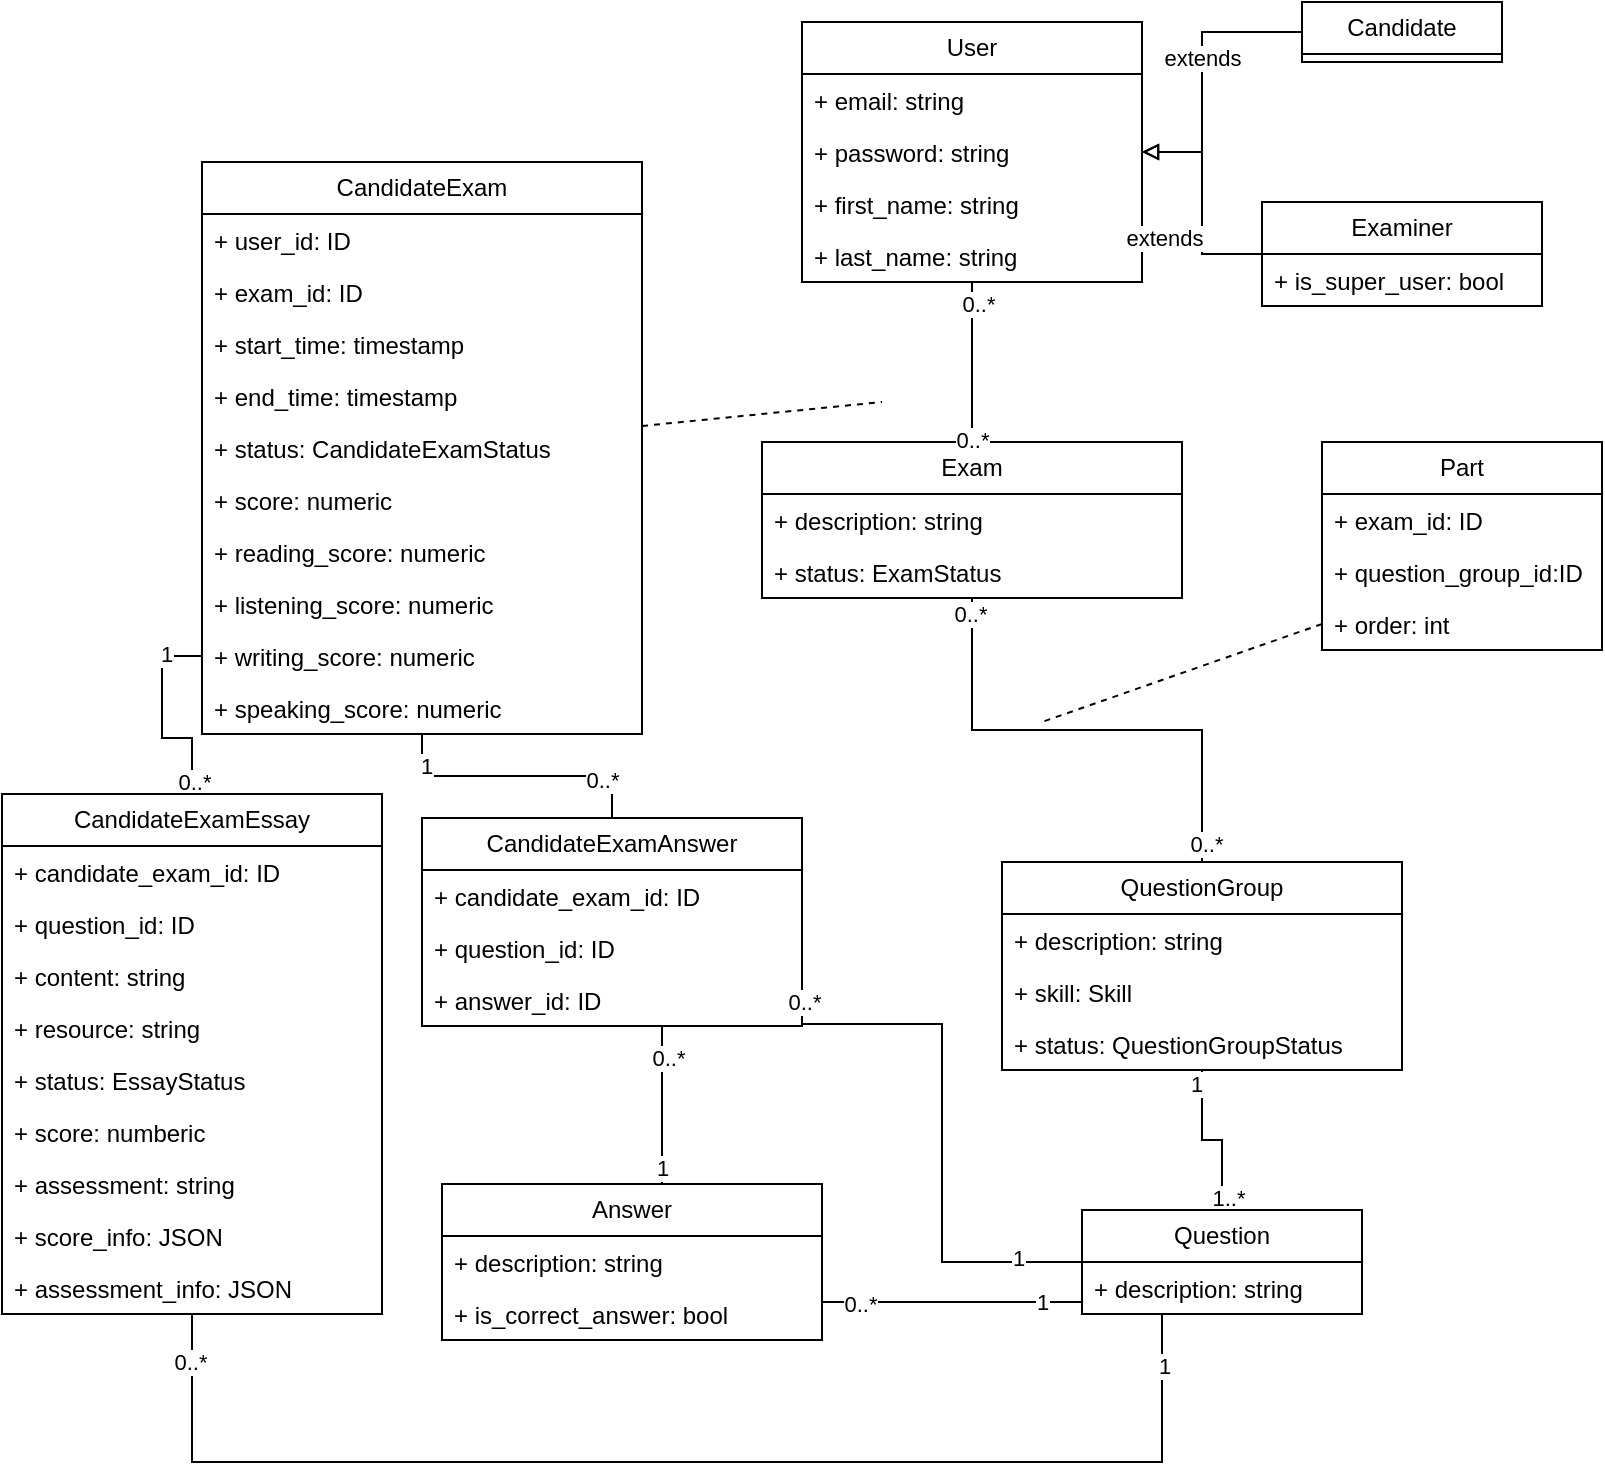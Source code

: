 <mxfile version="25.0.3" pages="2">
  <diagram name="Page-1" id="LFJEHEE6Xy5l-D26EWH6">
    <mxGraphModel dx="1735" dy="1118" grid="1" gridSize="10" guides="1" tooltips="1" connect="1" arrows="1" fold="1" page="1" pageScale="1" pageWidth="850" pageHeight="1100" math="0" shadow="0">
      <root>
        <mxCell id="0" />
        <mxCell id="1" parent="0" />
        <mxCell id="Njwt975BVBg0E3Mc6ZA7-89" value="Exam" style="swimlane;fontStyle=0;childLayout=stackLayout;horizontal=1;startSize=26;fillColor=none;horizontalStack=0;resizeParent=1;resizeParentMax=0;resizeLast=0;collapsible=1;marginBottom=0;whiteSpace=wrap;html=1;" vertex="1" parent="1">
          <mxGeometry x="390" y="230" width="210" height="78" as="geometry" />
        </mxCell>
        <mxCell id="Njwt975BVBg0E3Mc6ZA7-90" value="+ description: string" style="text;strokeColor=none;fillColor=none;align=left;verticalAlign=top;spacingLeft=4;spacingRight=4;overflow=hidden;rotatable=0;points=[[0,0.5],[1,0.5]];portConstraint=eastwest;whiteSpace=wrap;html=1;" vertex="1" parent="Njwt975BVBg0E3Mc6ZA7-89">
          <mxGeometry y="26" width="210" height="26" as="geometry" />
        </mxCell>
        <mxCell id="Njwt975BVBg0E3Mc6ZA7-91" value="+ status: ExamStatus" style="text;strokeColor=none;fillColor=none;align=left;verticalAlign=top;spacingLeft=4;spacingRight=4;overflow=hidden;rotatable=0;points=[[0,0.5],[1,0.5]];portConstraint=eastwest;whiteSpace=wrap;html=1;" vertex="1" parent="Njwt975BVBg0E3Mc6ZA7-89">
          <mxGeometry y="52" width="210" height="26" as="geometry" />
        </mxCell>
        <mxCell id="Njwt975BVBg0E3Mc6ZA7-92" value="User" style="swimlane;fontStyle=0;childLayout=stackLayout;horizontal=1;startSize=26;fillColor=none;horizontalStack=0;resizeParent=1;resizeParentMax=0;resizeLast=0;collapsible=1;marginBottom=0;whiteSpace=wrap;html=1;" vertex="1" parent="1">
          <mxGeometry x="410" y="20" width="170" height="130" as="geometry" />
        </mxCell>
        <mxCell id="Njwt975BVBg0E3Mc6ZA7-93" value="+ email: string" style="text;strokeColor=none;fillColor=none;align=left;verticalAlign=top;spacingLeft=4;spacingRight=4;overflow=hidden;rotatable=0;points=[[0,0.5],[1,0.5]];portConstraint=eastwest;whiteSpace=wrap;html=1;" vertex="1" parent="Njwt975BVBg0E3Mc6ZA7-92">
          <mxGeometry y="26" width="170" height="26" as="geometry" />
        </mxCell>
        <mxCell id="Njwt975BVBg0E3Mc6ZA7-94" value="+ password: string" style="text;strokeColor=none;fillColor=none;align=left;verticalAlign=top;spacingLeft=4;spacingRight=4;overflow=hidden;rotatable=0;points=[[0,0.5],[1,0.5]];portConstraint=eastwest;whiteSpace=wrap;html=1;" vertex="1" parent="Njwt975BVBg0E3Mc6ZA7-92">
          <mxGeometry y="52" width="170" height="26" as="geometry" />
        </mxCell>
        <mxCell id="Njwt975BVBg0E3Mc6ZA7-95" value="+ first_name: string" style="text;strokeColor=none;fillColor=none;align=left;verticalAlign=top;spacingLeft=4;spacingRight=4;overflow=hidden;rotatable=0;points=[[0,0.5],[1,0.5]];portConstraint=eastwest;whiteSpace=wrap;html=1;" vertex="1" parent="Njwt975BVBg0E3Mc6ZA7-92">
          <mxGeometry y="78" width="170" height="26" as="geometry" />
        </mxCell>
        <mxCell id="Njwt975BVBg0E3Mc6ZA7-96" value="+ last_name: string" style="text;strokeColor=none;fillColor=none;align=left;verticalAlign=top;spacingLeft=4;spacingRight=4;overflow=hidden;rotatable=0;points=[[0,0.5],[1,0.5]];portConstraint=eastwest;whiteSpace=wrap;html=1;" vertex="1" parent="Njwt975BVBg0E3Mc6ZA7-92">
          <mxGeometry y="104" width="170" height="26" as="geometry" />
        </mxCell>
        <mxCell id="Njwt975BVBg0E3Mc6ZA7-97" style="edgeStyle=orthogonalEdgeStyle;rounded=0;orthogonalLoop=1;jettySize=auto;html=1;endArrow=block;endFill=0;" edge="1" parent="1" source="Njwt975BVBg0E3Mc6ZA7-99" target="Njwt975BVBg0E3Mc6ZA7-92">
          <mxGeometry relative="1" as="geometry">
            <Array as="points">
              <mxPoint x="610" y="25" />
              <mxPoint x="610" y="85" />
            </Array>
          </mxGeometry>
        </mxCell>
        <mxCell id="Njwt975BVBg0E3Mc6ZA7-98" value="extends" style="edgeLabel;html=1;align=center;verticalAlign=middle;resizable=0;points=[];" vertex="1" connectable="0" parent="Njwt975BVBg0E3Mc6ZA7-97">
          <mxGeometry x="-0.097" relative="1" as="geometry">
            <mxPoint as="offset" />
          </mxGeometry>
        </mxCell>
        <mxCell id="Njwt975BVBg0E3Mc6ZA7-99" value="Candidate" style="swimlane;fontStyle=0;childLayout=stackLayout;horizontal=1;startSize=26;fillColor=none;horizontalStack=0;resizeParent=1;resizeParentMax=0;resizeLast=0;collapsible=1;marginBottom=0;whiteSpace=wrap;html=1;" vertex="1" collapsed="1" parent="1">
          <mxGeometry x="660" y="10" width="100" height="30" as="geometry">
            <mxRectangle x="-50" y="760" width="140" height="52" as="alternateBounds" />
          </mxGeometry>
        </mxCell>
        <mxCell id="Njwt975BVBg0E3Mc6ZA7-100" style="rounded=0;orthogonalLoop=1;jettySize=auto;html=1;endArrow=block;endFill=0;edgeStyle=orthogonalEdgeStyle;" edge="1" parent="1" source="Njwt975BVBg0E3Mc6ZA7-102" target="Njwt975BVBg0E3Mc6ZA7-92">
          <mxGeometry relative="1" as="geometry" />
        </mxCell>
        <mxCell id="Njwt975BVBg0E3Mc6ZA7-101" value="extends" style="edgeLabel;html=1;align=center;verticalAlign=middle;resizable=0;points=[];" vertex="1" connectable="0" parent="Njwt975BVBg0E3Mc6ZA7-100">
          <mxGeometry x="-0.304" y="4" relative="1" as="geometry">
            <mxPoint x="-15" as="offset" />
          </mxGeometry>
        </mxCell>
        <mxCell id="Njwt975BVBg0E3Mc6ZA7-102" value="Examiner" style="swimlane;fontStyle=0;childLayout=stackLayout;horizontal=1;startSize=26;fillColor=none;horizontalStack=0;resizeParent=1;resizeParentMax=0;resizeLast=0;collapsible=1;marginBottom=0;whiteSpace=wrap;html=1;" vertex="1" parent="1">
          <mxGeometry x="640" y="110" width="140" height="52" as="geometry" />
        </mxCell>
        <mxCell id="Njwt975BVBg0E3Mc6ZA7-103" value="+ is_super_user: bool" style="text;strokeColor=none;fillColor=none;align=left;verticalAlign=top;spacingLeft=4;spacingRight=4;overflow=hidden;rotatable=0;points=[[0,0.5],[1,0.5]];portConstraint=eastwest;whiteSpace=wrap;html=1;" vertex="1" parent="Njwt975BVBg0E3Mc6ZA7-102">
          <mxGeometry y="26" width="140" height="26" as="geometry" />
        </mxCell>
        <mxCell id="Njwt975BVBg0E3Mc6ZA7-104" value="" style="rounded=0;orthogonalLoop=1;jettySize=auto;html=1;dashed=1;endArrow=none;endFill=0;" edge="1" parent="1" source="Njwt975BVBg0E3Mc6ZA7-105">
          <mxGeometry relative="1" as="geometry">
            <mxPoint x="450" y="210" as="targetPoint" />
          </mxGeometry>
        </mxCell>
        <mxCell id="Njwt975BVBg0E3Mc6ZA7-105" value="CandidateExam" style="swimlane;fontStyle=0;childLayout=stackLayout;horizontal=1;startSize=26;fillColor=none;horizontalStack=0;resizeParent=1;resizeParentMax=0;resizeLast=0;collapsible=1;marginBottom=0;whiteSpace=wrap;html=1;" vertex="1" parent="1">
          <mxGeometry x="110" y="90" width="220" height="286" as="geometry" />
        </mxCell>
        <mxCell id="Njwt975BVBg0E3Mc6ZA7-106" value="+ user_id: ID" style="text;strokeColor=none;fillColor=none;align=left;verticalAlign=top;spacingLeft=4;spacingRight=4;overflow=hidden;rotatable=0;points=[[0,0.5],[1,0.5]];portConstraint=eastwest;whiteSpace=wrap;html=1;" vertex="1" parent="Njwt975BVBg0E3Mc6ZA7-105">
          <mxGeometry y="26" width="220" height="26" as="geometry" />
        </mxCell>
        <mxCell id="Njwt975BVBg0E3Mc6ZA7-107" value="+ exam_id: ID" style="text;strokeColor=none;fillColor=none;align=left;verticalAlign=top;spacingLeft=4;spacingRight=4;overflow=hidden;rotatable=0;points=[[0,0.5],[1,0.5]];portConstraint=eastwest;whiteSpace=wrap;html=1;" vertex="1" parent="Njwt975BVBg0E3Mc6ZA7-105">
          <mxGeometry y="52" width="220" height="26" as="geometry" />
        </mxCell>
        <mxCell id="Njwt975BVBg0E3Mc6ZA7-108" value="+ start_time: timestamp" style="text;strokeColor=none;fillColor=none;align=left;verticalAlign=top;spacingLeft=4;spacingRight=4;overflow=hidden;rotatable=0;points=[[0,0.5],[1,0.5]];portConstraint=eastwest;whiteSpace=wrap;html=1;" vertex="1" parent="Njwt975BVBg0E3Mc6ZA7-105">
          <mxGeometry y="78" width="220" height="26" as="geometry" />
        </mxCell>
        <mxCell id="Njwt975BVBg0E3Mc6ZA7-109" value="+ end_time: timestamp" style="text;strokeColor=none;fillColor=none;align=left;verticalAlign=top;spacingLeft=4;spacingRight=4;overflow=hidden;rotatable=0;points=[[0,0.5],[1,0.5]];portConstraint=eastwest;whiteSpace=wrap;html=1;" vertex="1" parent="Njwt975BVBg0E3Mc6ZA7-105">
          <mxGeometry y="104" width="220" height="26" as="geometry" />
        </mxCell>
        <mxCell id="Njwt975BVBg0E3Mc6ZA7-110" value="+ status: CandidateExamStatus" style="text;strokeColor=none;fillColor=none;align=left;verticalAlign=top;spacingLeft=4;spacingRight=4;overflow=hidden;rotatable=0;points=[[0,0.5],[1,0.5]];portConstraint=eastwest;whiteSpace=wrap;html=1;" vertex="1" parent="Njwt975BVBg0E3Mc6ZA7-105">
          <mxGeometry y="130" width="220" height="26" as="geometry" />
        </mxCell>
        <mxCell id="Njwt975BVBg0E3Mc6ZA7-111" value="+ score: numeric" style="text;strokeColor=none;fillColor=none;align=left;verticalAlign=top;spacingLeft=4;spacingRight=4;overflow=hidden;rotatable=0;points=[[0,0.5],[1,0.5]];portConstraint=eastwest;whiteSpace=wrap;html=1;" vertex="1" parent="Njwt975BVBg0E3Mc6ZA7-105">
          <mxGeometry y="156" width="220" height="26" as="geometry" />
        </mxCell>
        <mxCell id="Njwt975BVBg0E3Mc6ZA7-112" value="+ reading_score: numeric" style="text;strokeColor=none;fillColor=none;align=left;verticalAlign=top;spacingLeft=4;spacingRight=4;overflow=hidden;rotatable=0;points=[[0,0.5],[1,0.5]];portConstraint=eastwest;whiteSpace=wrap;html=1;" vertex="1" parent="Njwt975BVBg0E3Mc6ZA7-105">
          <mxGeometry y="182" width="220" height="26" as="geometry" />
        </mxCell>
        <mxCell id="Njwt975BVBg0E3Mc6ZA7-113" value="+ listening_score: numeric" style="text;strokeColor=none;fillColor=none;align=left;verticalAlign=top;spacingLeft=4;spacingRight=4;overflow=hidden;rotatable=0;points=[[0,0.5],[1,0.5]];portConstraint=eastwest;whiteSpace=wrap;html=1;" vertex="1" parent="Njwt975BVBg0E3Mc6ZA7-105">
          <mxGeometry y="208" width="220" height="26" as="geometry" />
        </mxCell>
        <mxCell id="Njwt975BVBg0E3Mc6ZA7-114" value="+ writing_score: numeric" style="text;strokeColor=none;fillColor=none;align=left;verticalAlign=top;spacingLeft=4;spacingRight=4;overflow=hidden;rotatable=0;points=[[0,0.5],[1,0.5]];portConstraint=eastwest;whiteSpace=wrap;html=1;" vertex="1" parent="Njwt975BVBg0E3Mc6ZA7-105">
          <mxGeometry y="234" width="220" height="26" as="geometry" />
        </mxCell>
        <mxCell id="Njwt975BVBg0E3Mc6ZA7-115" value="+ speaking_score: numeric" style="text;strokeColor=none;fillColor=none;align=left;verticalAlign=top;spacingLeft=4;spacingRight=4;overflow=hidden;rotatable=0;points=[[0,0.5],[1,0.5]];portConstraint=eastwest;whiteSpace=wrap;html=1;" vertex="1" parent="Njwt975BVBg0E3Mc6ZA7-105">
          <mxGeometry y="260" width="220" height="26" as="geometry" />
        </mxCell>
        <mxCell id="Njwt975BVBg0E3Mc6ZA7-116" value="Part" style="swimlane;fontStyle=0;childLayout=stackLayout;horizontal=1;startSize=26;fillColor=none;horizontalStack=0;resizeParent=1;resizeParentMax=0;resizeLast=0;collapsible=1;marginBottom=0;whiteSpace=wrap;html=1;" vertex="1" parent="1">
          <mxGeometry x="670" y="230" width="140" height="104" as="geometry" />
        </mxCell>
        <mxCell id="Njwt975BVBg0E3Mc6ZA7-117" value="+ exam_id: ID" style="text;strokeColor=none;fillColor=none;align=left;verticalAlign=top;spacingLeft=4;spacingRight=4;overflow=hidden;rotatable=0;points=[[0,0.5],[1,0.5]];portConstraint=eastwest;whiteSpace=wrap;html=1;" vertex="1" parent="Njwt975BVBg0E3Mc6ZA7-116">
          <mxGeometry y="26" width="140" height="26" as="geometry" />
        </mxCell>
        <mxCell id="Njwt975BVBg0E3Mc6ZA7-118" value="+ question_group_id:ID" style="text;strokeColor=none;fillColor=none;align=left;verticalAlign=top;spacingLeft=4;spacingRight=4;overflow=hidden;rotatable=0;points=[[0,0.5],[1,0.5]];portConstraint=eastwest;whiteSpace=wrap;html=1;" vertex="1" parent="Njwt975BVBg0E3Mc6ZA7-116">
          <mxGeometry y="52" width="140" height="26" as="geometry" />
        </mxCell>
        <mxCell id="Njwt975BVBg0E3Mc6ZA7-119" style="rounded=0;orthogonalLoop=1;jettySize=auto;html=1;exitX=0;exitY=0.5;exitDx=0;exitDy=0;endArrow=none;endFill=0;dashed=1;" edge="1" parent="Njwt975BVBg0E3Mc6ZA7-116" source="Njwt975BVBg0E3Mc6ZA7-120">
          <mxGeometry relative="1" as="geometry">
            <mxPoint x="-140" y="140" as="targetPoint" />
          </mxGeometry>
        </mxCell>
        <mxCell id="Njwt975BVBg0E3Mc6ZA7-120" value="+ order: int" style="text;strokeColor=none;fillColor=none;align=left;verticalAlign=top;spacingLeft=4;spacingRight=4;overflow=hidden;rotatable=0;points=[[0,0.5],[1,0.5]];portConstraint=eastwest;whiteSpace=wrap;html=1;" vertex="1" parent="Njwt975BVBg0E3Mc6ZA7-116">
          <mxGeometry y="78" width="140" height="26" as="geometry" />
        </mxCell>
        <mxCell id="Njwt975BVBg0E3Mc6ZA7-121" style="edgeStyle=orthogonalEdgeStyle;rounded=0;orthogonalLoop=1;jettySize=auto;html=1;exitX=0.5;exitY=0;exitDx=0;exitDy=0;endArrow=none;endFill=0;" edge="1" parent="1" source="Njwt975BVBg0E3Mc6ZA7-124" target="Njwt975BVBg0E3Mc6ZA7-89">
          <mxGeometry relative="1" as="geometry" />
        </mxCell>
        <mxCell id="Njwt975BVBg0E3Mc6ZA7-122" value="0..*" style="edgeLabel;html=1;align=center;verticalAlign=middle;resizable=0;points=[];" vertex="1" connectable="0" parent="Njwt975BVBg0E3Mc6ZA7-121">
          <mxGeometry x="0.935" y="1" relative="1" as="geometry">
            <mxPoint as="offset" />
          </mxGeometry>
        </mxCell>
        <mxCell id="Njwt975BVBg0E3Mc6ZA7-123" value="0..*" style="edgeLabel;html=1;align=center;verticalAlign=middle;resizable=0;points=[];" vertex="1" connectable="0" parent="Njwt975BVBg0E3Mc6ZA7-121">
          <mxGeometry x="-0.923" y="-2" relative="1" as="geometry">
            <mxPoint as="offset" />
          </mxGeometry>
        </mxCell>
        <mxCell id="Njwt975BVBg0E3Mc6ZA7-124" value="QuestionGroup" style="swimlane;fontStyle=0;childLayout=stackLayout;horizontal=1;startSize=26;fillColor=none;horizontalStack=0;resizeParent=1;resizeParentMax=0;resizeLast=0;collapsible=1;marginBottom=0;whiteSpace=wrap;html=1;" vertex="1" parent="1">
          <mxGeometry x="510" y="440" width="200" height="104" as="geometry" />
        </mxCell>
        <mxCell id="Njwt975BVBg0E3Mc6ZA7-125" value="+ description: string" style="text;strokeColor=none;fillColor=none;align=left;verticalAlign=top;spacingLeft=4;spacingRight=4;overflow=hidden;rotatable=0;points=[[0,0.5],[1,0.5]];portConstraint=eastwest;whiteSpace=wrap;html=1;" vertex="1" parent="Njwt975BVBg0E3Mc6ZA7-124">
          <mxGeometry y="26" width="200" height="26" as="geometry" />
        </mxCell>
        <mxCell id="Njwt975BVBg0E3Mc6ZA7-126" value="+ skill: Skill" style="text;strokeColor=none;fillColor=none;align=left;verticalAlign=top;spacingLeft=4;spacingRight=4;overflow=hidden;rotatable=0;points=[[0,0.5],[1,0.5]];portConstraint=eastwest;whiteSpace=wrap;html=1;" vertex="1" parent="Njwt975BVBg0E3Mc6ZA7-124">
          <mxGeometry y="52" width="200" height="26" as="geometry" />
        </mxCell>
        <mxCell id="Njwt975BVBg0E3Mc6ZA7-127" value="+ status: QuestionGroupStatus" style="text;strokeColor=none;fillColor=none;align=left;verticalAlign=top;spacingLeft=4;spacingRight=4;overflow=hidden;rotatable=0;points=[[0,0.5],[1,0.5]];portConstraint=eastwest;whiteSpace=wrap;html=1;" vertex="1" parent="Njwt975BVBg0E3Mc6ZA7-124">
          <mxGeometry y="78" width="200" height="26" as="geometry" />
        </mxCell>
        <mxCell id="Njwt975BVBg0E3Mc6ZA7-128" style="edgeStyle=orthogonalEdgeStyle;rounded=0;orthogonalLoop=1;jettySize=auto;html=1;exitX=0.5;exitY=0;exitDx=0;exitDy=0;endArrow=none;endFill=0;" edge="1" parent="1" source="Njwt975BVBg0E3Mc6ZA7-131" target="Njwt975BVBg0E3Mc6ZA7-124">
          <mxGeometry relative="1" as="geometry" />
        </mxCell>
        <mxCell id="Njwt975BVBg0E3Mc6ZA7-129" value="1" style="edgeLabel;html=1;align=center;verticalAlign=middle;resizable=0;points=[];" vertex="1" connectable="0" parent="Njwt975BVBg0E3Mc6ZA7-128">
          <mxGeometry x="0.831" y="2" relative="1" as="geometry">
            <mxPoint x="-1" as="offset" />
          </mxGeometry>
        </mxCell>
        <mxCell id="Njwt975BVBg0E3Mc6ZA7-130" value="1..*" style="edgeLabel;html=1;align=center;verticalAlign=middle;resizable=0;points=[];" vertex="1" connectable="0" parent="Njwt975BVBg0E3Mc6ZA7-128">
          <mxGeometry x="-0.835" y="-3" relative="1" as="geometry">
            <mxPoint as="offset" />
          </mxGeometry>
        </mxCell>
        <mxCell id="Njwt975BVBg0E3Mc6ZA7-131" value="Question" style="swimlane;fontStyle=0;childLayout=stackLayout;horizontal=1;startSize=26;fillColor=none;horizontalStack=0;resizeParent=1;resizeParentMax=0;resizeLast=0;collapsible=1;marginBottom=0;whiteSpace=wrap;html=1;" vertex="1" parent="1">
          <mxGeometry x="550" y="614" width="140" height="52" as="geometry" />
        </mxCell>
        <mxCell id="Njwt975BVBg0E3Mc6ZA7-132" value="+ description: string" style="text;strokeColor=none;fillColor=none;align=left;verticalAlign=top;spacingLeft=4;spacingRight=4;overflow=hidden;rotatable=0;points=[[0,0.5],[1,0.5]];portConstraint=eastwest;whiteSpace=wrap;html=1;" vertex="1" parent="Njwt975BVBg0E3Mc6ZA7-131">
          <mxGeometry y="26" width="140" height="26" as="geometry" />
        </mxCell>
        <mxCell id="Njwt975BVBg0E3Mc6ZA7-133" style="edgeStyle=orthogonalEdgeStyle;rounded=0;orthogonalLoop=1;jettySize=auto;html=1;endArrow=none;endFill=0;" edge="1" parent="1" source="Njwt975BVBg0E3Mc6ZA7-136" target="Njwt975BVBg0E3Mc6ZA7-131">
          <mxGeometry relative="1" as="geometry">
            <Array as="points">
              <mxPoint x="480" y="660" />
              <mxPoint x="480" y="660" />
            </Array>
          </mxGeometry>
        </mxCell>
        <mxCell id="Njwt975BVBg0E3Mc6ZA7-134" value="1" style="edgeLabel;html=1;align=center;verticalAlign=middle;resizable=0;points=[];" vertex="1" connectable="0" parent="Njwt975BVBg0E3Mc6ZA7-133">
          <mxGeometry x="0.686" relative="1" as="geometry">
            <mxPoint as="offset" />
          </mxGeometry>
        </mxCell>
        <mxCell id="Njwt975BVBg0E3Mc6ZA7-135" value="0..*" style="edgeLabel;html=1;align=center;verticalAlign=middle;resizable=0;points=[];" vertex="1" connectable="0" parent="Njwt975BVBg0E3Mc6ZA7-133">
          <mxGeometry x="-0.714" y="-1" relative="1" as="geometry">
            <mxPoint as="offset" />
          </mxGeometry>
        </mxCell>
        <mxCell id="Njwt975BVBg0E3Mc6ZA7-136" value="Answer" style="swimlane;fontStyle=0;childLayout=stackLayout;horizontal=1;startSize=26;fillColor=none;horizontalStack=0;resizeParent=1;resizeParentMax=0;resizeLast=0;collapsible=1;marginBottom=0;whiteSpace=wrap;html=1;" vertex="1" parent="1">
          <mxGeometry x="230" y="601" width="190" height="78" as="geometry" />
        </mxCell>
        <mxCell id="Njwt975BVBg0E3Mc6ZA7-137" value="+ description: string" style="text;strokeColor=none;fillColor=none;align=left;verticalAlign=top;spacingLeft=4;spacingRight=4;overflow=hidden;rotatable=0;points=[[0,0.5],[1,0.5]];portConstraint=eastwest;whiteSpace=wrap;html=1;" vertex="1" parent="Njwt975BVBg0E3Mc6ZA7-136">
          <mxGeometry y="26" width="190" height="26" as="geometry" />
        </mxCell>
        <mxCell id="Njwt975BVBg0E3Mc6ZA7-138" value="+ is_correct_answer: bool" style="text;strokeColor=none;fillColor=none;align=left;verticalAlign=top;spacingLeft=4;spacingRight=4;overflow=hidden;rotatable=0;points=[[0,0.5],[1,0.5]];portConstraint=eastwest;whiteSpace=wrap;html=1;" vertex="1" parent="Njwt975BVBg0E3Mc6ZA7-136">
          <mxGeometry y="52" width="190" height="26" as="geometry" />
        </mxCell>
        <mxCell id="Njwt975BVBg0E3Mc6ZA7-141" style="edgeStyle=orthogonalEdgeStyle;rounded=0;orthogonalLoop=1;jettySize=auto;html=1;endArrow=none;endFill=0;" edge="1" parent="1" source="Njwt975BVBg0E3Mc6ZA7-92" target="Njwt975BVBg0E3Mc6ZA7-89">
          <mxGeometry relative="1" as="geometry" />
        </mxCell>
        <mxCell id="Njwt975BVBg0E3Mc6ZA7-142" value="0..*" style="edgeLabel;html=1;align=center;verticalAlign=middle;resizable=0;points=[];" vertex="1" connectable="0" parent="Njwt975BVBg0E3Mc6ZA7-141">
          <mxGeometry x="-0.917" y="3" relative="1" as="geometry">
            <mxPoint y="7" as="offset" />
          </mxGeometry>
        </mxCell>
        <mxCell id="Njwt975BVBg0E3Mc6ZA7-143" value="0..*" style="edgeLabel;html=1;align=center;verticalAlign=middle;resizable=0;points=[];" vertex="1" connectable="0" parent="Njwt975BVBg0E3Mc6ZA7-141">
          <mxGeometry x="0.962" relative="1" as="geometry">
            <mxPoint as="offset" />
          </mxGeometry>
        </mxCell>
        <mxCell id="Njwt975BVBg0E3Mc6ZA7-144" style="edgeStyle=orthogonalEdgeStyle;rounded=0;orthogonalLoop=1;jettySize=auto;html=1;exitX=0.5;exitY=0;exitDx=0;exitDy=0;endArrow=none;endFill=0;" edge="1" parent="1" source="Njwt975BVBg0E3Mc6ZA7-147" target="Njwt975BVBg0E3Mc6ZA7-105">
          <mxGeometry relative="1" as="geometry">
            <mxPoint x="430" y="510" as="targetPoint" />
          </mxGeometry>
        </mxCell>
        <mxCell id="Njwt975BVBg0E3Mc6ZA7-145" value="1" style="edgeLabel;html=1;align=center;verticalAlign=middle;resizable=0;points=[];" vertex="1" connectable="0" parent="Njwt975BVBg0E3Mc6ZA7-144">
          <mxGeometry x="0.668" y="-5" relative="1" as="geometry">
            <mxPoint as="offset" />
          </mxGeometry>
        </mxCell>
        <mxCell id="Njwt975BVBg0E3Mc6ZA7-146" value="0..*" style="edgeLabel;html=1;align=center;verticalAlign=middle;resizable=0;points=[];" vertex="1" connectable="0" parent="Njwt975BVBg0E3Mc6ZA7-144">
          <mxGeometry x="-0.614" y="2" relative="1" as="geometry">
            <mxPoint as="offset" />
          </mxGeometry>
        </mxCell>
        <mxCell id="Njwt975BVBg0E3Mc6ZA7-147" value="CandidateExamAnswer" style="swimlane;fontStyle=0;childLayout=stackLayout;horizontal=1;startSize=26;fillColor=none;horizontalStack=0;resizeParent=1;resizeParentMax=0;resizeLast=0;collapsible=1;marginBottom=0;whiteSpace=wrap;html=1;" vertex="1" parent="1">
          <mxGeometry x="220" y="418" width="190" height="104" as="geometry" />
        </mxCell>
        <mxCell id="Njwt975BVBg0E3Mc6ZA7-148" value="+ candidate_exam_id: ID" style="text;strokeColor=none;fillColor=none;align=left;verticalAlign=top;spacingLeft=4;spacingRight=4;overflow=hidden;rotatable=0;points=[[0,0.5],[1,0.5]];portConstraint=eastwest;whiteSpace=wrap;html=1;" vertex="1" parent="Njwt975BVBg0E3Mc6ZA7-147">
          <mxGeometry y="26" width="190" height="26" as="geometry" />
        </mxCell>
        <mxCell id="Njwt975BVBg0E3Mc6ZA7-149" value="+ question_id: ID" style="text;strokeColor=none;fillColor=none;align=left;verticalAlign=top;spacingLeft=4;spacingRight=4;overflow=hidden;rotatable=0;points=[[0,0.5],[1,0.5]];portConstraint=eastwest;whiteSpace=wrap;html=1;" vertex="1" parent="Njwt975BVBg0E3Mc6ZA7-147">
          <mxGeometry y="52" width="190" height="26" as="geometry" />
        </mxCell>
        <mxCell id="Njwt975BVBg0E3Mc6ZA7-150" value="+ answer_id: ID" style="text;strokeColor=none;fillColor=none;align=left;verticalAlign=top;spacingLeft=4;spacingRight=4;overflow=hidden;rotatable=0;points=[[0,0.5],[1,0.5]];portConstraint=eastwest;whiteSpace=wrap;html=1;" vertex="1" parent="Njwt975BVBg0E3Mc6ZA7-147">
          <mxGeometry y="78" width="190" height="26" as="geometry" />
        </mxCell>
        <mxCell id="Njwt975BVBg0E3Mc6ZA7-151" style="edgeStyle=orthogonalEdgeStyle;rounded=0;orthogonalLoop=1;jettySize=auto;html=1;exitX=1;exitY=0.5;exitDx=0;exitDy=0;endArrow=none;endFill=0;" edge="1" parent="1" source="Njwt975BVBg0E3Mc6ZA7-149" target="Njwt975BVBg0E3Mc6ZA7-131">
          <mxGeometry relative="1" as="geometry">
            <Array as="points">
              <mxPoint x="480" y="521" />
            </Array>
          </mxGeometry>
        </mxCell>
        <mxCell id="Njwt975BVBg0E3Mc6ZA7-152" value="1" style="edgeLabel;html=1;align=center;verticalAlign=middle;resizable=0;points=[];" vertex="1" connectable="0" parent="Njwt975BVBg0E3Mc6ZA7-151">
          <mxGeometry x="0.784" y="2" relative="1" as="geometry">
            <mxPoint as="offset" />
          </mxGeometry>
        </mxCell>
        <mxCell id="Njwt975BVBg0E3Mc6ZA7-153" value="0..*" style="edgeLabel;html=1;align=center;verticalAlign=middle;resizable=0;points=[];" vertex="1" connectable="0" parent="Njwt975BVBg0E3Mc6ZA7-151">
          <mxGeometry x="-0.82" y="1" relative="1" as="geometry">
            <mxPoint as="offset" />
          </mxGeometry>
        </mxCell>
        <mxCell id="Njwt975BVBg0E3Mc6ZA7-154" style="edgeStyle=orthogonalEdgeStyle;rounded=0;orthogonalLoop=1;jettySize=auto;html=1;endArrow=none;endFill=0;" edge="1" parent="1" source="Njwt975BVBg0E3Mc6ZA7-147" target="Njwt975BVBg0E3Mc6ZA7-136">
          <mxGeometry relative="1" as="geometry">
            <Array as="points">
              <mxPoint x="340" y="570" />
              <mxPoint x="340" y="570" />
            </Array>
          </mxGeometry>
        </mxCell>
        <mxCell id="Njwt975BVBg0E3Mc6ZA7-155" value="0..*" style="edgeLabel;html=1;align=center;verticalAlign=middle;resizable=0;points=[];" vertex="1" connectable="0" parent="Njwt975BVBg0E3Mc6ZA7-154">
          <mxGeometry x="-0.635" y="3" relative="1" as="geometry">
            <mxPoint y="1" as="offset" />
          </mxGeometry>
        </mxCell>
        <mxCell id="Njwt975BVBg0E3Mc6ZA7-156" value="1" style="edgeLabel;html=1;align=center;verticalAlign=middle;resizable=0;points=[];" vertex="1" connectable="0" parent="Njwt975BVBg0E3Mc6ZA7-154">
          <mxGeometry x="0.756" relative="1" as="geometry">
            <mxPoint y="1" as="offset" />
          </mxGeometry>
        </mxCell>
        <mxCell id="Njwt975BVBg0E3Mc6ZA7-157" style="edgeStyle=orthogonalEdgeStyle;rounded=0;orthogonalLoop=1;jettySize=auto;html=1;exitX=0.5;exitY=0;exitDx=0;exitDy=0;endArrow=none;endFill=0;entryX=0;entryY=0.5;entryDx=0;entryDy=0;" edge="1" parent="1" source="Njwt975BVBg0E3Mc6ZA7-160" target="Njwt975BVBg0E3Mc6ZA7-114">
          <mxGeometry relative="1" as="geometry" />
        </mxCell>
        <mxCell id="Njwt975BVBg0E3Mc6ZA7-158" value="1" style="edgeLabel;html=1;align=center;verticalAlign=middle;resizable=0;points=[];" vertex="1" connectable="0" parent="Njwt975BVBg0E3Mc6ZA7-157">
          <mxGeometry x="0.905" relative="1" as="geometry">
            <mxPoint x="-13" y="-1" as="offset" />
          </mxGeometry>
        </mxCell>
        <mxCell id="Njwt975BVBg0E3Mc6ZA7-159" value="0..*" style="edgeLabel;html=1;align=center;verticalAlign=middle;resizable=0;points=[];" vertex="1" connectable="0" parent="Njwt975BVBg0E3Mc6ZA7-157">
          <mxGeometry x="-0.879" y="-1" relative="1" as="geometry">
            <mxPoint as="offset" />
          </mxGeometry>
        </mxCell>
        <mxCell id="Njwt975BVBg0E3Mc6ZA7-160" value="CandidateExamEssay" style="swimlane;fontStyle=0;childLayout=stackLayout;horizontal=1;startSize=26;fillColor=none;horizontalStack=0;resizeParent=1;resizeParentMax=0;resizeLast=0;collapsible=1;marginBottom=0;whiteSpace=wrap;html=1;" vertex="1" parent="1">
          <mxGeometry x="10" y="406" width="190" height="260" as="geometry" />
        </mxCell>
        <mxCell id="Njwt975BVBg0E3Mc6ZA7-161" value="+ candidate_exam_id: ID" style="text;strokeColor=none;fillColor=none;align=left;verticalAlign=top;spacingLeft=4;spacingRight=4;overflow=hidden;rotatable=0;points=[[0,0.5],[1,0.5]];portConstraint=eastwest;whiteSpace=wrap;html=1;" vertex="1" parent="Njwt975BVBg0E3Mc6ZA7-160">
          <mxGeometry y="26" width="190" height="26" as="geometry" />
        </mxCell>
        <mxCell id="Njwt975BVBg0E3Mc6ZA7-162" value="+ question_id: ID" style="text;strokeColor=none;fillColor=none;align=left;verticalAlign=top;spacingLeft=4;spacingRight=4;overflow=hidden;rotatable=0;points=[[0,0.5],[1,0.5]];portConstraint=eastwest;whiteSpace=wrap;html=1;" vertex="1" parent="Njwt975BVBg0E3Mc6ZA7-160">
          <mxGeometry y="52" width="190" height="26" as="geometry" />
        </mxCell>
        <mxCell id="Njwt975BVBg0E3Mc6ZA7-163" value="+ content: string" style="text;strokeColor=none;fillColor=none;align=left;verticalAlign=top;spacingLeft=4;spacingRight=4;overflow=hidden;rotatable=0;points=[[0,0.5],[1,0.5]];portConstraint=eastwest;whiteSpace=wrap;html=1;" vertex="1" parent="Njwt975BVBg0E3Mc6ZA7-160">
          <mxGeometry y="78" width="190" height="26" as="geometry" />
        </mxCell>
        <mxCell id="Njwt975BVBg0E3Mc6ZA7-164" value="+ resource: string" style="text;strokeColor=none;fillColor=none;align=left;verticalAlign=top;spacingLeft=4;spacingRight=4;overflow=hidden;rotatable=0;points=[[0,0.5],[1,0.5]];portConstraint=eastwest;whiteSpace=wrap;html=1;" vertex="1" parent="Njwt975BVBg0E3Mc6ZA7-160">
          <mxGeometry y="104" width="190" height="26" as="geometry" />
        </mxCell>
        <mxCell id="Njwt975BVBg0E3Mc6ZA7-165" value="+ status: EssayStatus" style="text;strokeColor=none;fillColor=none;align=left;verticalAlign=top;spacingLeft=4;spacingRight=4;overflow=hidden;rotatable=0;points=[[0,0.5],[1,0.5]];portConstraint=eastwest;whiteSpace=wrap;html=1;" vertex="1" parent="Njwt975BVBg0E3Mc6ZA7-160">
          <mxGeometry y="130" width="190" height="26" as="geometry" />
        </mxCell>
        <mxCell id="Njwt975BVBg0E3Mc6ZA7-166" value="+ score: numberic" style="text;strokeColor=none;fillColor=none;align=left;verticalAlign=top;spacingLeft=4;spacingRight=4;overflow=hidden;rotatable=0;points=[[0,0.5],[1,0.5]];portConstraint=eastwest;whiteSpace=wrap;html=1;" vertex="1" parent="Njwt975BVBg0E3Mc6ZA7-160">
          <mxGeometry y="156" width="190" height="26" as="geometry" />
        </mxCell>
        <mxCell id="Njwt975BVBg0E3Mc6ZA7-167" value="+ assessment: string" style="text;strokeColor=none;fillColor=none;align=left;verticalAlign=top;spacingLeft=4;spacingRight=4;overflow=hidden;rotatable=0;points=[[0,0.5],[1,0.5]];portConstraint=eastwest;whiteSpace=wrap;html=1;" vertex="1" parent="Njwt975BVBg0E3Mc6ZA7-160">
          <mxGeometry y="182" width="190" height="26" as="geometry" />
        </mxCell>
        <mxCell id="Njwt975BVBg0E3Mc6ZA7-168" value="+ score_info: JSON" style="text;strokeColor=none;fillColor=none;align=left;verticalAlign=top;spacingLeft=4;spacingRight=4;overflow=hidden;rotatable=0;points=[[0,0.5],[1,0.5]];portConstraint=eastwest;whiteSpace=wrap;html=1;" vertex="1" parent="Njwt975BVBg0E3Mc6ZA7-160">
          <mxGeometry y="208" width="190" height="26" as="geometry" />
        </mxCell>
        <mxCell id="Njwt975BVBg0E3Mc6ZA7-169" value="+ assessment_info: JSON" style="text;strokeColor=none;fillColor=none;align=left;verticalAlign=top;spacingLeft=4;spacingRight=4;overflow=hidden;rotatable=0;points=[[0,0.5],[1,0.5]];portConstraint=eastwest;whiteSpace=wrap;html=1;" vertex="1" parent="Njwt975BVBg0E3Mc6ZA7-160">
          <mxGeometry y="234" width="190" height="26" as="geometry" />
        </mxCell>
        <mxCell id="Njwt975BVBg0E3Mc6ZA7-172" style="edgeStyle=orthogonalEdgeStyle;rounded=0;orthogonalLoop=1;jettySize=auto;html=1;endArrow=none;endFill=0;" edge="1" parent="1" source="Njwt975BVBg0E3Mc6ZA7-160" target="Njwt975BVBg0E3Mc6ZA7-131">
          <mxGeometry relative="1" as="geometry">
            <Array as="points">
              <mxPoint x="105" y="740" />
              <mxPoint x="590" y="740" />
            </Array>
            <mxPoint x="30" y="690" as="sourcePoint" />
          </mxGeometry>
        </mxCell>
        <mxCell id="Njwt975BVBg0E3Mc6ZA7-173" value="1" style="edgeLabel;html=1;align=center;verticalAlign=middle;resizable=0;points=[];" vertex="1" connectable="0" parent="Njwt975BVBg0E3Mc6ZA7-172">
          <mxGeometry x="0.919" y="-1" relative="1" as="geometry">
            <mxPoint as="offset" />
          </mxGeometry>
        </mxCell>
        <mxCell id="Njwt975BVBg0E3Mc6ZA7-174" value="0..*" style="edgeLabel;html=1;align=center;verticalAlign=middle;resizable=0;points=[];" vertex="1" connectable="0" parent="Njwt975BVBg0E3Mc6ZA7-172">
          <mxGeometry x="-0.926" y="-1" relative="1" as="geometry">
            <mxPoint as="offset" />
          </mxGeometry>
        </mxCell>
      </root>
    </mxGraphModel>
  </diagram>
  <diagram id="_hZEjqAo1Dg7cuQWhVG4" name="Enums">
    <mxGraphModel dx="1735" dy="1118" grid="1" gridSize="10" guides="1" tooltips="1" connect="1" arrows="1" fold="1" page="1" pageScale="1" pageWidth="850" pageHeight="1100" math="0" shadow="0">
      <root>
        <mxCell id="0" />
        <mxCell id="1" parent="0" />
        <mxCell id="8zv6mFlOsyXCetCtzOed-1" value="&lt;div&gt;&lt;span style=&quot;&quot;&gt;ExamStatus {&lt;/span&gt;&lt;/div&gt;&lt;div&gt;&amp;nbsp; draft,&lt;/div&gt;&lt;div&gt;&amp;nbsp; active,&lt;/div&gt;&lt;div&gt;&amp;nbsp; deleted&lt;/div&gt;&lt;div&gt;&lt;span style=&quot;&quot;&gt;}&lt;/span&gt;&lt;/div&gt;&lt;div&gt;&lt;span style=&quot;&quot;&gt;&lt;br&gt;&lt;/span&gt;&lt;/div&gt;&lt;span style=&quot;&quot;&gt;Skill {&lt;/span&gt;&lt;div&gt;&lt;span style=&quot;&quot;&gt;&amp;nbsp; listening,&amp;nbsp;&lt;/span&gt;&lt;/div&gt;&lt;div&gt;&lt;span style=&quot;&quot;&gt;&amp;nbsp; reading,&amp;nbsp;&lt;/span&gt;&lt;/div&gt;&lt;div&gt;&lt;span style=&quot;&quot;&gt;&amp;nbsp; writing,&lt;/span&gt;&lt;/div&gt;&lt;div&gt;&lt;span style=&quot;&quot;&gt;&amp;nbsp;speaking&lt;/span&gt;&lt;/div&gt;&lt;div&gt;&lt;span style=&quot;&quot;&gt;}&lt;/span&gt;&lt;/div&gt;&lt;div&gt;&lt;span style=&quot;&quot;&gt;&lt;br&gt;&lt;/span&gt;&lt;/div&gt;&lt;div&gt;&lt;span style=&quot;&quot;&gt;QuestionGroupStatus {&lt;/span&gt;&lt;/div&gt;&lt;div&gt;&lt;span style=&quot;&quot;&gt;&amp;nbsp; draft,&lt;/span&gt;&lt;/div&gt;&lt;div&gt;&lt;span style=&quot;&quot;&gt;&amp;nbsp; active&lt;/span&gt;&lt;/div&gt;&lt;div&gt;&lt;span style=&quot;&quot;&gt;}&lt;/span&gt;&lt;/div&gt;&lt;div&gt;EssayStatus {&lt;div&gt;&amp;nbsp; submitted,&lt;span style=&quot;background-color: initial;&quot;&gt;&amp;nbsp;&lt;/span&gt;&lt;/div&gt;&lt;div&gt;&amp;nbsp; assessed&lt;/div&gt;&lt;div&gt;}&lt;/div&gt;&lt;/div&gt;&lt;div&gt;&lt;br&gt;&lt;/div&gt;&lt;div&gt;CandidateExamStatus {&lt;div&gt;&amp;nbsp; scheduled,&amp;nbsp;&lt;/div&gt;&lt;div&gt;&amp;nbsp; started,&amp;nbsp;&lt;/div&gt;&lt;div&gt;&amp;nbsp; finished,&amp;nbsp;&lt;/div&gt;&lt;div&gt;&amp;nbsp; assessed&lt;/div&gt;&lt;div&gt;}&lt;/div&gt;&lt;/div&gt;" style="shape=note;whiteSpace=wrap;html=1;backgroundOutline=1;darkOpacity=0.05;align=left;" vertex="1" parent="1">
          <mxGeometry x="30" y="40" width="200" height="430" as="geometry" />
        </mxCell>
      </root>
    </mxGraphModel>
  </diagram>
</mxfile>
